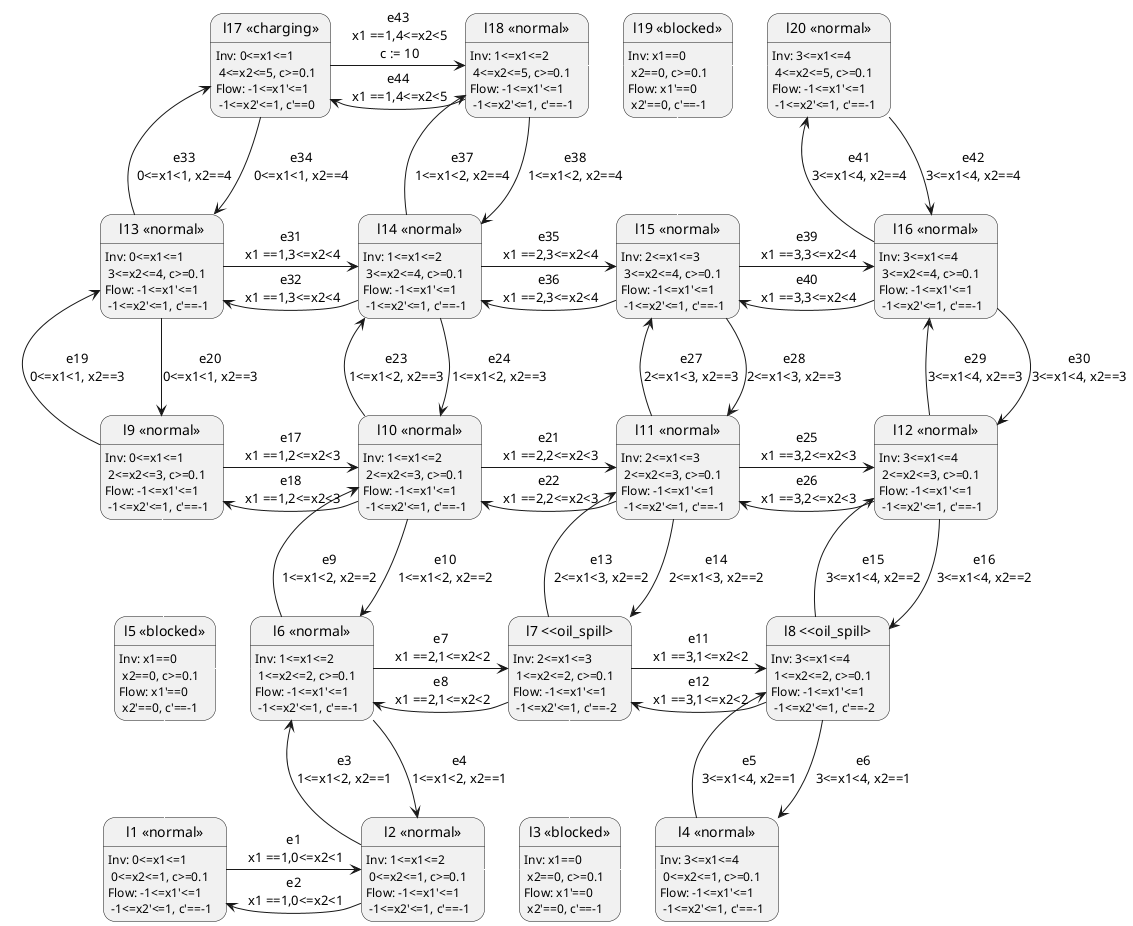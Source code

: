 @startuml model_22.puml
skinparam state {
  BackgroundColor<<normal>> White
  BackgroundColor<<barrier>> Red
  BackgroundColor<<oil_spill>> Yellow
  BackgroundColor<<charging>> Green
}

state "l1 <<normal>>" as loc1:Inv: 0<=x1<=1\n 0<=x2<=1, c>=0.1\nFlow: -1<=x1'<=1 \n -1<=x2'<=1, c'==-1
state "l2 <<normal>>" as loc2:Inv: 1<=x1<=2\n 0<=x2<=1, c>=0.1\nFlow: -1<=x1'<=1 \n -1<=x2'<=1, c'==-1
state "l3 <<blocked>>" as loc3:Inv: x1==0 \n x2==0, c>=0.1\nFlow: x1'==0 \n x2'==0, c'==-1
state "l4 <<normal>>" as loc4:Inv: 3<=x1<=4\n 0<=x2<=1, c>=0.1\nFlow: -1<=x1'<=1 \n -1<=x2'<=1, c'==-1
state "l5 <<blocked>>" as loc5:Inv: x1==0 \n x2==0, c>=0.1\nFlow: x1'==0 \n x2'==0, c'==-1
state "l6 <<normal>>" as loc6:Inv: 1<=x1<=2\n 1<=x2<=2, c>=0.1\nFlow: -1<=x1'<=1 \n -1<=x2'<=1, c'==-1
state "l7 <<oil_spill>" as loc7:Inv: 2<=x1<=3\n 1<=x2<=2, c>=0.1\nFlow: -1<=x1'<=1 \n -1<=x2'<=1, c'==-2
state "l8 <<oil_spill>" as loc8:Inv: 3<=x1<=4\n 1<=x2<=2, c>=0.1\nFlow: -1<=x1'<=1 \n -1<=x2'<=1, c'==-2
state "l9 <<normal>>" as loc9:Inv: 0<=x1<=1\n 2<=x2<=3, c>=0.1\nFlow: -1<=x1'<=1 \n -1<=x2'<=1, c'==-1
state "l10 <<normal>>" as loc10:Inv: 1<=x1<=2\n 2<=x2<=3, c>=0.1\nFlow: -1<=x1'<=1 \n -1<=x2'<=1, c'==-1
state "l11 <<normal>>" as loc11:Inv: 2<=x1<=3\n 2<=x2<=3, c>=0.1\nFlow: -1<=x1'<=1 \n -1<=x2'<=1, c'==-1
state "l12 <<normal>>" as loc12:Inv: 3<=x1<=4\n 2<=x2<=3, c>=0.1\nFlow: -1<=x1'<=1 \n -1<=x2'<=1, c'==-1
state "l13 <<normal>>" as loc13:Inv: 0<=x1<=1\n 3<=x2<=4, c>=0.1\nFlow: -1<=x1'<=1 \n -1<=x2'<=1, c'==-1
state "l14 <<normal>>" as loc14:Inv: 1<=x1<=2\n 3<=x2<=4, c>=0.1\nFlow: -1<=x1'<=1 \n -1<=x2'<=1, c'==-1
state "l15 <<normal>>" as loc15:Inv: 2<=x1<=3\n 3<=x2<=4, c>=0.1\nFlow: -1<=x1'<=1 \n -1<=x2'<=1, c'==-1
state "l16 <<normal>>" as loc16:Inv: 3<=x1<=4\n 3<=x2<=4, c>=0.1\nFlow: -1<=x1'<=1 \n -1<=x2'<=1, c'==-1
state "l17 <<charging>>" as loc17:Inv: 0<=x1<=1\n 4<=x2<=5, c>=0.1\nFlow: -1<=x1'<=1 \n -1<=x2'<=1, c'==0
state "l18 <<normal>>" as loc18:Inv: 1<=x1<=2\n 4<=x2<=5, c>=0.1\nFlow: -1<=x1'<=1 \n -1<=x2'<=1, c'==-1
state "l19 <<blocked>>" as loc19:Inv: x1==0 \n x2==0, c>=0.1\nFlow: x1'==0 \n x2'==0, c'==-1
state "l20 <<normal>>" as loc20:Inv: 3<=x1<=4\n 4<=x2<=5, c>=0.1\nFlow: -1<=x1'<=1 \n -1<=x2'<=1, c'==-1

loc1 -right-> loc2: e1\n x1 ==1,0<=x2<1
loc2 -left-> loc1: e2\n x1 ==1,0<=x2<1
loc1-up[#white]->loc5
loc2-right[#white]->loc3
loc2 -up-> loc6: e3\n1<=x1<2, x2==1
loc6 -down-> loc2: e4\n1<=x1<2, x2==1
loc3-right[#white]->loc4
loc3-up[#white]->loc7
loc4 -up-> loc8: e5\n3<=x1<4, x2==1
loc8 -down-> loc4: e6\n3<=x1<4, x2==1
loc5-right[#white]->loc6
loc5-up[#white]->loc9
loc6 -right-> loc7: e7\n x1 ==2,1<=x2<2
loc7 -left-> loc6: e8\n x1 ==2,1<=x2<2
loc6 -up-> loc10: e9\n1<=x1<2, x2==2
loc10 -down-> loc6: e10\n1<=x1<2, x2==2
loc7 -right-> loc8: e11\n x1 ==3,1<=x2<2
loc8 -left-> loc7: e12\n x1 ==3,1<=x2<2
loc7 -up-> loc11: e13\n2<=x1<3, x2==2
loc11 -down-> loc7: e14\n2<=x1<3, x2==2
loc8 -up-> loc12: e15\n3<=x1<4, x2==2
loc12 -down-> loc8: e16\n3<=x1<4, x2==2
loc9 -right-> loc10: e17\n x1 ==1,2<=x2<3
loc10 -left-> loc9: e18\n x1 ==1,2<=x2<3
loc9 -up-> loc13: e19\n0<=x1<1, x2==3
loc13 -down-> loc9: e20\n0<=x1<1, x2==3
loc10 -right-> loc11: e21\n x1 ==2,2<=x2<3
loc11 -left-> loc10: e22\n x1 ==2,2<=x2<3
loc10 -up-> loc14: e23\n1<=x1<2, x2==3
loc14 -down-> loc10: e24\n1<=x1<2, x2==3
loc11 -right-> loc12: e25\n x1 ==3,2<=x2<3
loc12 -left-> loc11: e26\n x1 ==3,2<=x2<3
loc11 -up-> loc15: e27\n2<=x1<3, x2==3
loc15 -down-> loc11: e28\n2<=x1<3, x2==3
loc12 -up-> loc16: e29\n3<=x1<4, x2==3
loc16 -down-> loc12: e30\n3<=x1<4, x2==3
loc13 -right-> loc14: e31\n x1 ==1,3<=x2<4
loc14 -left-> loc13: e32\n x1 ==1,3<=x2<4
loc13 -up-> loc17: e33\n0<=x1<1, x2==4
loc17 -down-> loc13: e34\n0<=x1<1, x2==4
loc14 -right-> loc15: e35\n x1 ==2,3<=x2<4
loc15 -left-> loc14: e36\n x1 ==2,3<=x2<4
loc14 -up-> loc18: e37\n1<=x1<2, x2==4
loc18 -down-> loc14: e38\n1<=x1<2, x2==4
loc15 -right-> loc16: e39\n x1 ==3,3<=x2<4
loc16 -left-> loc15: e40\n x1 ==3,3<=x2<4
loc15-up[#white]->loc19
loc16 -up-> loc20: e41\n3<=x1<4, x2==4
loc20 -down-> loc16: e42\n3<=x1<4, x2==4
loc17 -right-> loc18: e43\n x1 ==1,4<=x2<5\n c := 10
loc18 -left-> loc17: e44\n x1 ==1,4<=x2<5
loc18-right[#white]->loc19
loc19-right[#white]->loc20
@enduml
